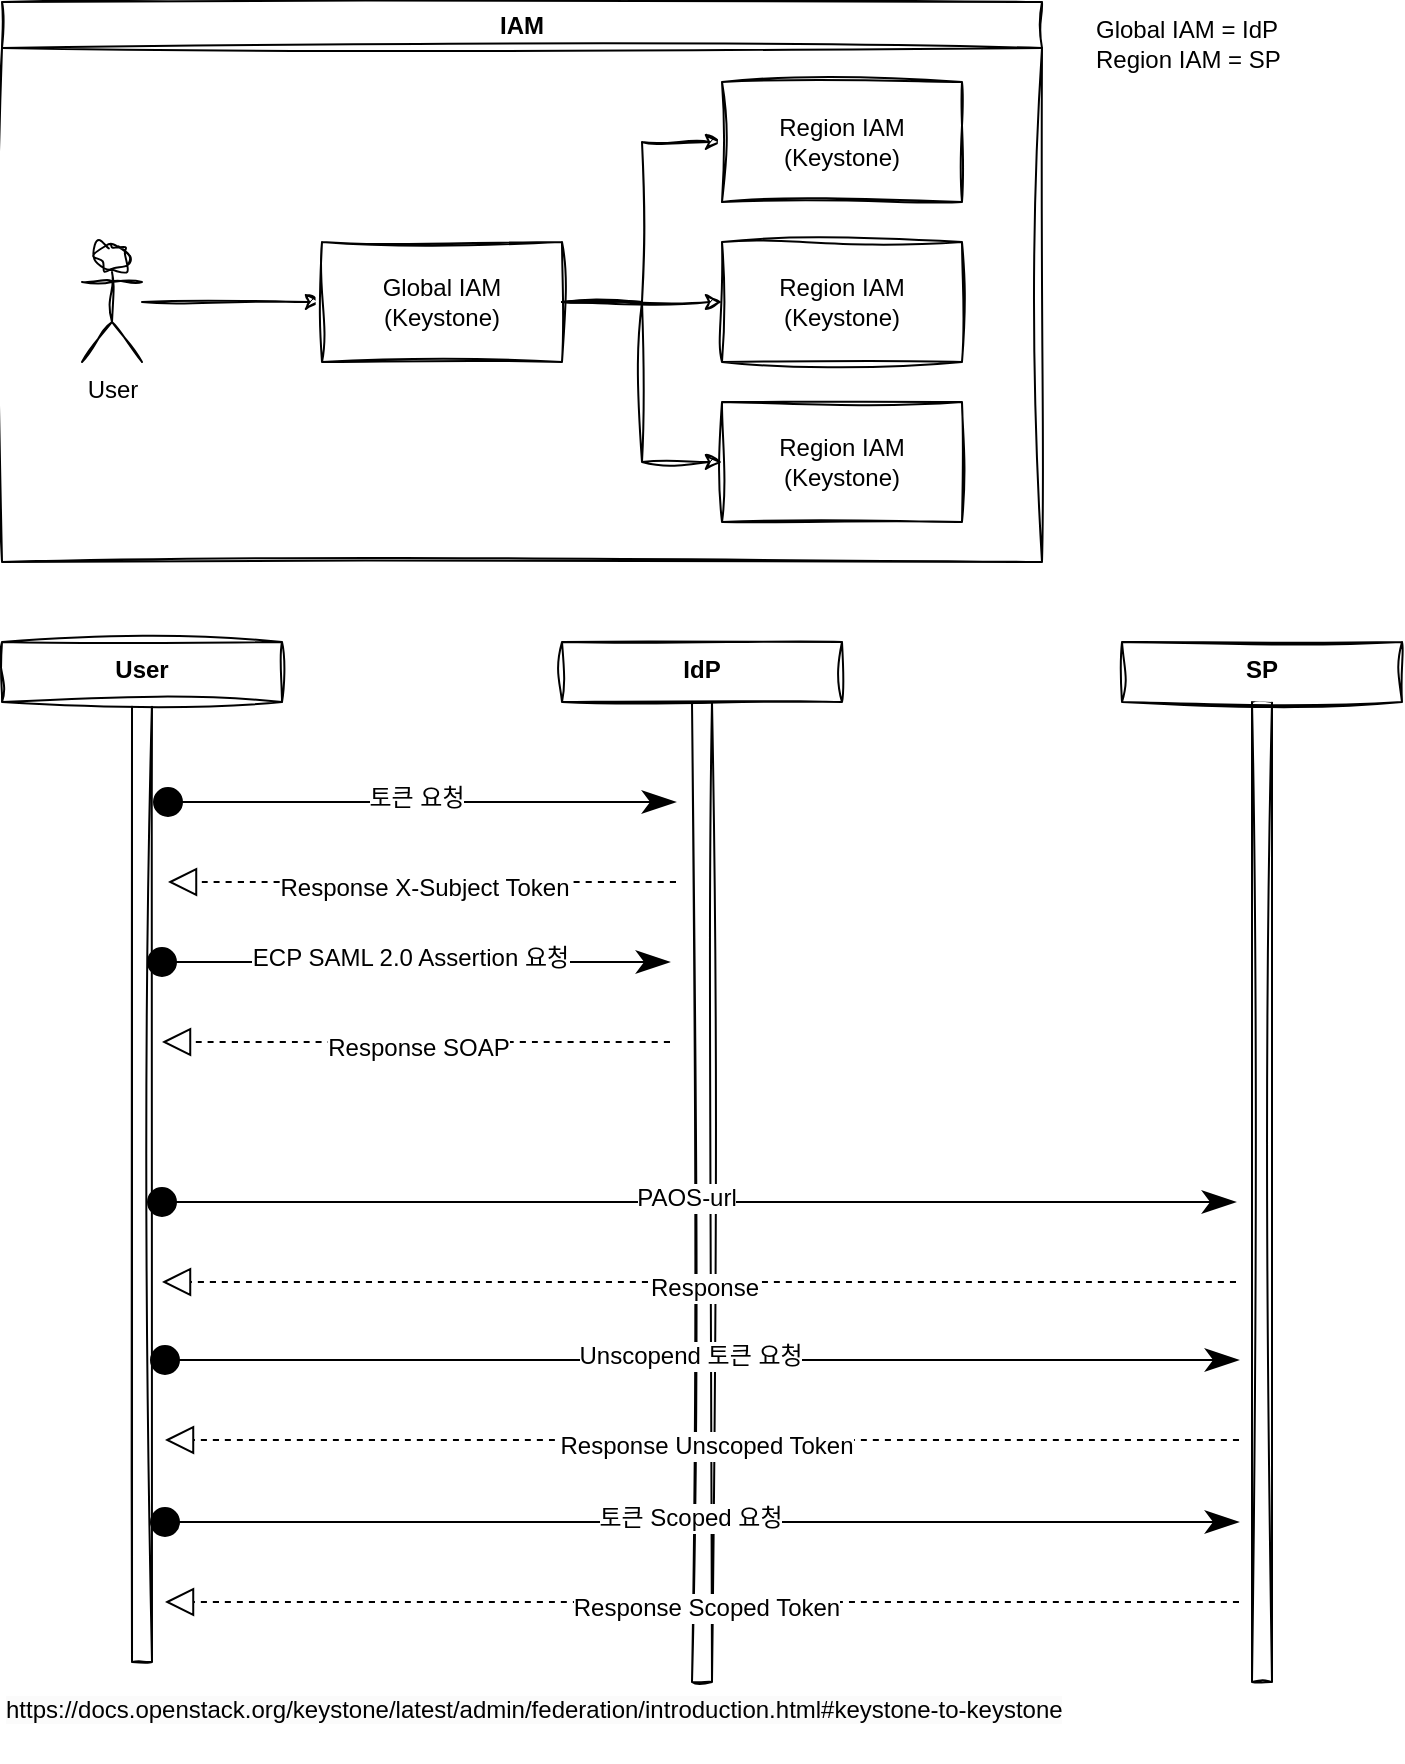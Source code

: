 <mxfile version="24.7.10">
  <diagram name="페이지-1" id="U8h3eJAdfsPCsxLOnBdC">
    <mxGraphModel dx="1886" dy="900" grid="1" gridSize="10" guides="1" tooltips="1" connect="1" arrows="1" fold="1" page="1" pageScale="1" pageWidth="827" pageHeight="1169" math="0" shadow="0">
      <root>
        <mxCell id="0" />
        <mxCell id="1" parent="0" />
        <mxCell id="pfMo5MT4x8HFnHqQk4fO-1" value="IAM" style="swimlane;whiteSpace=wrap;html=1;sketch=1;curveFitting=1;jiggle=2;" parent="1" vertex="1">
          <mxGeometry x="40" y="40" width="520" height="280" as="geometry" />
        </mxCell>
        <mxCell id="9uHBMj7-prGNQZwPd3vU-1" style="edgeStyle=orthogonalEdgeStyle;rounded=0;orthogonalLoop=1;jettySize=auto;html=1;sketch=1;curveFitting=1;jiggle=2;" parent="pfMo5MT4x8HFnHqQk4fO-1" source="ZVZusysqvdcresy3xZjS-1" target="ZVZusysqvdcresy3xZjS-2" edge="1">
          <mxGeometry relative="1" as="geometry" />
        </mxCell>
        <mxCell id="ZVZusysqvdcresy3xZjS-1" value="User" style="shape=umlActor;verticalLabelPosition=bottom;verticalAlign=top;html=1;outlineConnect=0;sketch=1;curveFitting=1;jiggle=2;" parent="pfMo5MT4x8HFnHqQk4fO-1" vertex="1">
          <mxGeometry x="40" y="120" width="30" height="60" as="geometry" />
        </mxCell>
        <mxCell id="9uHBMj7-prGNQZwPd3vU-2" style="edgeStyle=elbowEdgeStyle;rounded=0;orthogonalLoop=1;jettySize=auto;html=1;sketch=1;curveFitting=1;jiggle=2;" parent="pfMo5MT4x8HFnHqQk4fO-1" source="ZVZusysqvdcresy3xZjS-2" target="ZVZusysqvdcresy3xZjS-3" edge="1">
          <mxGeometry relative="1" as="geometry" />
        </mxCell>
        <mxCell id="9uHBMj7-prGNQZwPd3vU-3" style="edgeStyle=orthogonalEdgeStyle;rounded=0;orthogonalLoop=1;jettySize=auto;html=1;sketch=1;curveFitting=1;jiggle=2;" parent="pfMo5MT4x8HFnHqQk4fO-1" source="ZVZusysqvdcresy3xZjS-2" target="ZVZusysqvdcresy3xZjS-4" edge="1">
          <mxGeometry relative="1" as="geometry" />
        </mxCell>
        <mxCell id="9uHBMj7-prGNQZwPd3vU-6" style="edgeStyle=elbowEdgeStyle;rounded=0;orthogonalLoop=1;jettySize=auto;html=1;sketch=1;curveFitting=1;jiggle=2;" parent="pfMo5MT4x8HFnHqQk4fO-1" source="ZVZusysqvdcresy3xZjS-2" target="ZVZusysqvdcresy3xZjS-5" edge="1">
          <mxGeometry relative="1" as="geometry" />
        </mxCell>
        <mxCell id="ZVZusysqvdcresy3xZjS-2" value="Global IAM&lt;div&gt;(Keystone)&lt;/div&gt;" style="rounded=0;whiteSpace=wrap;html=1;sketch=1;curveFitting=1;jiggle=2;" parent="pfMo5MT4x8HFnHqQk4fO-1" vertex="1">
          <mxGeometry x="160" y="120" width="120" height="60" as="geometry" />
        </mxCell>
        <mxCell id="ZVZusysqvdcresy3xZjS-3" value="Region IAM&lt;div&gt;(Keystone)&lt;/div&gt;" style="rounded=0;whiteSpace=wrap;html=1;sketch=1;curveFitting=1;jiggle=2;" parent="pfMo5MT4x8HFnHqQk4fO-1" vertex="1">
          <mxGeometry x="360" y="40" width="120" height="60" as="geometry" />
        </mxCell>
        <mxCell id="ZVZusysqvdcresy3xZjS-4" value="Region IAM&lt;div&gt;(Keystone)&lt;/div&gt;" style="rounded=0;whiteSpace=wrap;html=1;sketch=1;curveFitting=1;jiggle=2;" parent="pfMo5MT4x8HFnHqQk4fO-1" vertex="1">
          <mxGeometry x="360" y="120" width="120" height="60" as="geometry" />
        </mxCell>
        <mxCell id="ZVZusysqvdcresy3xZjS-5" value="Region IAM&lt;div&gt;(Keystone)&lt;/div&gt;" style="rounded=0;whiteSpace=wrap;html=1;sketch=1;curveFitting=1;jiggle=2;" parent="pfMo5MT4x8HFnHqQk4fO-1" vertex="1">
          <mxGeometry x="360" y="200" width="120" height="60" as="geometry" />
        </mxCell>
        <mxCell id="JvDvqzRC865PSnuc8YG9-4" value="" style="shape=table;startSize=0;container=1;collapsible=0;childLayout=tableLayout;fontSize=11;fillColor=none;strokeColor=none;sketch=1;jiggle=2;curveFitting=1;align=center;verticalAlign=top;fontFamily=Helvetica;fontColor=default;" vertex="1" parent="1">
          <mxGeometry x="580" y="40" width="150" height="40" as="geometry" />
        </mxCell>
        <mxCell id="JvDvqzRC865PSnuc8YG9-5" value="" style="shape=tableRow;horizontal=0;startSize=0;swimlaneHead=0;swimlaneBody=0;strokeColor=inherit;top=0;left=0;bottom=0;right=0;collapsible=0;dropTarget=0;fillColor=none;points=[[0,0.5],[1,0.5]];portConstraint=eastwest;fontSize=16;sketch=1;jiggle=2;curveFitting=1;align=center;verticalAlign=top;fontFamily=Helvetica;fontColor=default;" vertex="1" parent="JvDvqzRC865PSnuc8YG9-4">
          <mxGeometry width="150" height="15" as="geometry" />
        </mxCell>
        <mxCell id="JvDvqzRC865PSnuc8YG9-6" value="Global IAM = IdP&lt;div&gt;&lt;br&gt;&lt;/div&gt;" style="shape=partialRectangle;html=1;whiteSpace=wrap;connectable=0;strokeColor=inherit;overflow=hidden;fillColor=none;top=0;left=0;bottom=0;right=0;pointerEvents=1;fontSize=12;align=left;spacingLeft=5;sketch=1;jiggle=2;curveFitting=1;verticalAlign=top;fontFamily=Helvetica;fontColor=default;" vertex="1" parent="JvDvqzRC865PSnuc8YG9-5">
          <mxGeometry width="150" height="15" as="geometry">
            <mxRectangle width="150" height="15" as="alternateBounds" />
          </mxGeometry>
        </mxCell>
        <mxCell id="JvDvqzRC865PSnuc8YG9-7" value="" style="shape=tableRow;horizontal=0;startSize=0;swimlaneHead=0;swimlaneBody=0;strokeColor=inherit;top=0;left=0;bottom=0;right=0;collapsible=0;dropTarget=0;fillColor=none;points=[[0,0.5],[1,0.5]];portConstraint=eastwest;fontSize=16;sketch=1;jiggle=2;curveFitting=1;align=center;verticalAlign=top;fontFamily=Helvetica;fontColor=default;" vertex="1" parent="JvDvqzRC865PSnuc8YG9-4">
          <mxGeometry y="15" width="150" height="25" as="geometry" />
        </mxCell>
        <mxCell id="JvDvqzRC865PSnuc8YG9-8" value="Region IAM = SP" style="shape=partialRectangle;html=1;whiteSpace=wrap;connectable=0;strokeColor=inherit;overflow=hidden;fillColor=none;top=0;left=0;bottom=0;right=0;pointerEvents=1;fontSize=12;align=left;spacingLeft=5;sketch=1;jiggle=2;curveFitting=1;verticalAlign=top;fontFamily=Helvetica;fontColor=default;" vertex="1" parent="JvDvqzRC865PSnuc8YG9-7">
          <mxGeometry width="150" height="25" as="geometry">
            <mxRectangle width="150" height="25" as="alternateBounds" />
          </mxGeometry>
        </mxCell>
        <mxCell id="JvDvqzRC865PSnuc8YG9-45" value="" style="group" vertex="1" connectable="0" parent="1">
          <mxGeometry x="40" y="360" width="700" height="520" as="geometry" />
        </mxCell>
        <mxCell id="JvDvqzRC865PSnuc8YG9-23" style="edgeStyle=none;curved=0;rounded=0;orthogonalLoop=1;jettySize=auto;html=1;fontFamily=Helvetica;fontSource=https%3A%2F%2Ffonts.googleapis.com%2Fcss%3Ffamily%3DArchitects%2BDaughter;fontSize=12;fontColor=default;fontStyle=1;startSize=14;endArrow=classicThin;endSize=14;sourcePerimeterSpacing=8;targetPerimeterSpacing=8;startArrow=oval;startFill=1;endFill=1;" edge="1" parent="JvDvqzRC865PSnuc8YG9-45" target="JvDvqzRC865PSnuc8YG9-17">
          <mxGeometry relative="1" as="geometry">
            <mxPoint x="83" y="80" as="sourcePoint" />
            <mxPoint x="337" y="80" as="targetPoint" />
          </mxGeometry>
        </mxCell>
        <mxCell id="JvDvqzRC865PSnuc8YG9-24" value="토큰 요청" style="edgeLabel;html=1;align=center;verticalAlign=middle;resizable=0;points=[];fontSize=12;sketch=1;jiggle=2;curveFitting=1;strokeColor=default;fontFamily=Helvetica;fontColor=default;fillColor=default;" vertex="1" connectable="0" parent="JvDvqzRC865PSnuc8YG9-23">
          <mxGeometry x="-0.024" y="2" relative="1" as="geometry">
            <mxPoint as="offset" />
          </mxGeometry>
        </mxCell>
        <mxCell id="JvDvqzRC865PSnuc8YG9-13" value="" style="html=1;points=[[0,0,0,0,5],[0,1,0,0,-5],[1,0,0,0,5],[1,1,0,0,-5]];perimeter=orthogonalPerimeter;outlineConnect=0;targetShapes=umlLifeline;portConstraint=eastwest;newEdgeStyle={&quot;curved&quot;:0,&quot;rounded&quot;:0};sketch=1;jiggle=2;curveFitting=1;strokeColor=default;align=center;verticalAlign=top;fontFamily=Helvetica;fontSize=12;fontColor=default;fillColor=default;" vertex="1" parent="JvDvqzRC865PSnuc8YG9-45">
          <mxGeometry x="65" y="30" width="10" height="480" as="geometry" />
        </mxCell>
        <mxCell id="JvDvqzRC865PSnuc8YG9-14" value="User" style="fontStyle=1;whiteSpace=wrap;html=1;sketch=1;jiggle=2;curveFitting=1;strokeColor=default;align=center;verticalAlign=top;fontFamily=Helvetica;fontSize=12;fontColor=default;fillColor=default;" vertex="1" parent="JvDvqzRC865PSnuc8YG9-45">
          <mxGeometry width="140" height="30" as="geometry" />
        </mxCell>
        <mxCell id="JvDvqzRC865PSnuc8YG9-17" value="" style="html=1;points=[[0,0,0,0,5],[0,1,0,0,-5],[1,0,0,0,5],[1,1,0,0,-5]];perimeter=orthogonalPerimeter;outlineConnect=0;targetShapes=umlLifeline;portConstraint=eastwest;newEdgeStyle={&quot;curved&quot;:0,&quot;rounded&quot;:0};sketch=1;jiggle=2;curveFitting=1;strokeColor=default;align=center;verticalAlign=top;fontFamily=Helvetica;fontSize=12;fontColor=default;fillColor=default;" vertex="1" parent="JvDvqzRC865PSnuc8YG9-45">
          <mxGeometry x="345" y="30" width="10" height="490" as="geometry" />
        </mxCell>
        <mxCell id="JvDvqzRC865PSnuc8YG9-18" value="IdP" style="fontStyle=1;whiteSpace=wrap;html=1;sketch=1;jiggle=2;curveFitting=1;strokeColor=default;align=center;verticalAlign=top;fontFamily=Helvetica;fontSize=12;fontColor=default;fillColor=default;" vertex="1" parent="JvDvqzRC865PSnuc8YG9-45">
          <mxGeometry x="280" width="140" height="30" as="geometry" />
        </mxCell>
        <mxCell id="JvDvqzRC865PSnuc8YG9-19" value="" style="html=1;points=[[0,0,0,0,5],[0,1,0,0,-5],[1,0,0,0,5],[1,1,0,0,-5]];perimeter=orthogonalPerimeter;outlineConnect=0;targetShapes=umlLifeline;portConstraint=eastwest;newEdgeStyle={&quot;curved&quot;:0,&quot;rounded&quot;:0};sketch=1;jiggle=2;curveFitting=1;strokeColor=default;align=center;verticalAlign=top;fontFamily=Helvetica;fontSize=12;fontColor=default;fillColor=default;" vertex="1" parent="JvDvqzRC865PSnuc8YG9-45">
          <mxGeometry x="625" y="30" width="10" height="490" as="geometry" />
        </mxCell>
        <mxCell id="JvDvqzRC865PSnuc8YG9-20" value="SP" style="fontStyle=1;whiteSpace=wrap;html=1;sketch=1;jiggle=2;curveFitting=1;strokeColor=default;align=center;verticalAlign=top;fontFamily=Helvetica;fontSize=12;fontColor=default;fillColor=default;" vertex="1" parent="JvDvqzRC865PSnuc8YG9-45">
          <mxGeometry x="560" width="140" height="30" as="geometry" />
        </mxCell>
        <mxCell id="JvDvqzRC865PSnuc8YG9-26" value="" style="endArrow=block;dashed=1;endFill=0;endSize=12;html=1;rounded=0;fontFamily=Helvetica;fontSource=https%3A%2F%2Ffonts.googleapis.com%2Fcss%3Ffamily%3DArchitects%2BDaughter;fontSize=12;fontColor=default;fontStyle=1;sourcePerimeterSpacing=8;targetPerimeterSpacing=8;curved=1;" edge="1" parent="JvDvqzRC865PSnuc8YG9-45" source="JvDvqzRC865PSnuc8YG9-17" target="JvDvqzRC865PSnuc8YG9-13">
          <mxGeometry width="160" relative="1" as="geometry">
            <mxPoint x="290" y="-10" as="sourcePoint" />
            <mxPoint x="450" y="-10" as="targetPoint" />
            <Array as="points">
              <mxPoint x="190" y="120" />
            </Array>
          </mxGeometry>
        </mxCell>
        <mxCell id="JvDvqzRC865PSnuc8YG9-27" value="Response X-Subject Token" style="edgeLabel;html=1;align=center;verticalAlign=middle;resizable=0;points=[];fontSize=12;sketch=1;jiggle=2;curveFitting=1;strokeColor=default;fontFamily=Helvetica;fontColor=default;fillColor=default;" vertex="1" connectable="0" parent="JvDvqzRC865PSnuc8YG9-26">
          <mxGeometry x="-0.008" y="3" relative="1" as="geometry">
            <mxPoint as="offset" />
          </mxGeometry>
        </mxCell>
        <mxCell id="JvDvqzRC865PSnuc8YG9-28" style="edgeStyle=none;curved=0;rounded=0;orthogonalLoop=1;jettySize=auto;html=1;fontFamily=Helvetica;fontSource=https%3A%2F%2Ffonts.googleapis.com%2Fcss%3Ffamily%3DArchitects%2BDaughter;fontSize=12;fontColor=default;fontStyle=1;startSize=14;endArrow=classicThin;endSize=14;sourcePerimeterSpacing=8;targetPerimeterSpacing=8;startArrow=oval;startFill=1;endFill=1;" edge="1" parent="JvDvqzRC865PSnuc8YG9-45">
          <mxGeometry relative="1" as="geometry">
            <mxPoint x="80" y="160" as="sourcePoint" />
            <mxPoint x="334" y="160" as="targetPoint" />
          </mxGeometry>
        </mxCell>
        <mxCell id="JvDvqzRC865PSnuc8YG9-29" value="ECP SAML 2.0 Assertion 요청" style="edgeLabel;html=1;align=center;verticalAlign=middle;resizable=0;points=[];fontSize=12;sketch=1;jiggle=2;curveFitting=1;strokeColor=default;fontFamily=Helvetica;fontColor=default;fillColor=default;" vertex="1" connectable="0" parent="JvDvqzRC865PSnuc8YG9-28">
          <mxGeometry x="-0.024" y="2" relative="1" as="geometry">
            <mxPoint as="offset" />
          </mxGeometry>
        </mxCell>
        <mxCell id="JvDvqzRC865PSnuc8YG9-30" value="" style="endArrow=block;dashed=1;endFill=0;endSize=12;html=1;rounded=0;fontFamily=Helvetica;fontSource=https%3A%2F%2Ffonts.googleapis.com%2Fcss%3Ffamily%3DArchitects%2BDaughter;fontSize=12;fontColor=default;fontStyle=1;sourcePerimeterSpacing=8;targetPerimeterSpacing=8;curved=1;" edge="1" parent="JvDvqzRC865PSnuc8YG9-45">
          <mxGeometry width="160" relative="1" as="geometry">
            <mxPoint x="334" y="200" as="sourcePoint" />
            <mxPoint x="80" y="200" as="targetPoint" />
            <Array as="points">
              <mxPoint x="187" y="200" />
            </Array>
          </mxGeometry>
        </mxCell>
        <mxCell id="JvDvqzRC865PSnuc8YG9-31" value="Response SOAP" style="edgeLabel;html=1;align=center;verticalAlign=middle;resizable=0;points=[];fontSize=12;sketch=1;jiggle=2;curveFitting=1;strokeColor=default;fontFamily=Helvetica;fontColor=default;fillColor=default;" vertex="1" connectable="0" parent="JvDvqzRC865PSnuc8YG9-30">
          <mxGeometry x="-0.008" y="3" relative="1" as="geometry">
            <mxPoint as="offset" />
          </mxGeometry>
        </mxCell>
        <mxCell id="JvDvqzRC865PSnuc8YG9-32" style="edgeStyle=none;curved=0;rounded=0;orthogonalLoop=1;jettySize=auto;html=1;fontFamily=Helvetica;fontSource=https%3A%2F%2Ffonts.googleapis.com%2Fcss%3Ffamily%3DArchitects%2BDaughter;fontSize=12;fontColor=default;fontStyle=1;startSize=14;endArrow=classicThin;endSize=14;sourcePerimeterSpacing=8;targetPerimeterSpacing=8;startArrow=oval;startFill=1;endFill=1;" edge="1" parent="JvDvqzRC865PSnuc8YG9-45" target="JvDvqzRC865PSnuc8YG9-19">
          <mxGeometry relative="1" as="geometry">
            <mxPoint x="80" y="280" as="sourcePoint" />
            <mxPoint x="334" y="280" as="targetPoint" />
          </mxGeometry>
        </mxCell>
        <mxCell id="JvDvqzRC865PSnuc8YG9-33" value="PAOS-url" style="edgeLabel;html=1;align=center;verticalAlign=middle;resizable=0;points=[];fontSize=12;sketch=1;jiggle=2;curveFitting=1;strokeColor=default;fontFamily=Helvetica;fontColor=default;fillColor=default;" vertex="1" connectable="0" parent="JvDvqzRC865PSnuc8YG9-32">
          <mxGeometry x="-0.024" y="2" relative="1" as="geometry">
            <mxPoint as="offset" />
          </mxGeometry>
        </mxCell>
        <mxCell id="JvDvqzRC865PSnuc8YG9-34" value="" style="endArrow=block;dashed=1;endFill=0;endSize=12;html=1;rounded=0;fontFamily=Helvetica;fontSource=https%3A%2F%2Ffonts.googleapis.com%2Fcss%3Ffamily%3DArchitects%2BDaughter;fontSize=12;fontColor=default;fontStyle=1;sourcePerimeterSpacing=8;targetPerimeterSpacing=8;curved=1;" edge="1" parent="JvDvqzRC865PSnuc8YG9-45" source="JvDvqzRC865PSnuc8YG9-19">
          <mxGeometry width="160" relative="1" as="geometry">
            <mxPoint x="334" y="320" as="sourcePoint" />
            <mxPoint x="80" y="320" as="targetPoint" />
            <Array as="points">
              <mxPoint x="187" y="320" />
            </Array>
          </mxGeometry>
        </mxCell>
        <mxCell id="JvDvqzRC865PSnuc8YG9-35" value="Response" style="edgeLabel;html=1;align=center;verticalAlign=middle;resizable=0;points=[];fontSize=12;sketch=1;jiggle=2;curveFitting=1;strokeColor=default;fontFamily=Helvetica;fontColor=default;fillColor=default;" vertex="1" connectable="0" parent="JvDvqzRC865PSnuc8YG9-34">
          <mxGeometry x="-0.008" y="3" relative="1" as="geometry">
            <mxPoint as="offset" />
          </mxGeometry>
        </mxCell>
        <mxCell id="JvDvqzRC865PSnuc8YG9-36" style="edgeStyle=none;curved=0;rounded=0;orthogonalLoop=1;jettySize=auto;html=1;fontFamily=Helvetica;fontSource=https%3A%2F%2Ffonts.googleapis.com%2Fcss%3Ffamily%3DArchitects%2BDaughter;fontSize=12;fontColor=default;fontStyle=1;startSize=14;endArrow=classicThin;endSize=14;sourcePerimeterSpacing=8;targetPerimeterSpacing=8;startArrow=oval;startFill=1;endFill=1;" edge="1" parent="JvDvqzRC865PSnuc8YG9-45">
          <mxGeometry relative="1" as="geometry">
            <mxPoint x="81.5" y="359" as="sourcePoint" />
            <mxPoint x="618.5" y="359" as="targetPoint" />
          </mxGeometry>
        </mxCell>
        <mxCell id="JvDvqzRC865PSnuc8YG9-37" value="Unscopend 토큰 요청" style="edgeLabel;html=1;align=center;verticalAlign=middle;resizable=0;points=[];fontSize=12;sketch=1;jiggle=2;curveFitting=1;strokeColor=default;fontFamily=Helvetica;fontColor=default;fillColor=default;" vertex="1" connectable="0" parent="JvDvqzRC865PSnuc8YG9-36">
          <mxGeometry x="-0.024" y="2" relative="1" as="geometry">
            <mxPoint as="offset" />
          </mxGeometry>
        </mxCell>
        <mxCell id="JvDvqzRC865PSnuc8YG9-38" value="" style="endArrow=block;dashed=1;endFill=0;endSize=12;html=1;rounded=0;fontFamily=Helvetica;fontSource=https%3A%2F%2Ffonts.googleapis.com%2Fcss%3Ffamily%3DArchitects%2BDaughter;fontSize=12;fontColor=default;fontStyle=1;sourcePerimeterSpacing=8;targetPerimeterSpacing=8;curved=1;" edge="1" parent="JvDvqzRC865PSnuc8YG9-45">
          <mxGeometry width="160" relative="1" as="geometry">
            <mxPoint x="618.5" y="399" as="sourcePoint" />
            <mxPoint x="81.5" y="399" as="targetPoint" />
            <Array as="points">
              <mxPoint x="188.5" y="399" />
            </Array>
          </mxGeometry>
        </mxCell>
        <mxCell id="JvDvqzRC865PSnuc8YG9-39" value="Response Unscoped Token" style="edgeLabel;html=1;align=center;verticalAlign=middle;resizable=0;points=[];fontSize=12;sketch=1;jiggle=2;curveFitting=1;strokeColor=default;fontFamily=Helvetica;fontColor=default;fillColor=default;" vertex="1" connectable="0" parent="JvDvqzRC865PSnuc8YG9-38">
          <mxGeometry x="-0.008" y="3" relative="1" as="geometry">
            <mxPoint as="offset" />
          </mxGeometry>
        </mxCell>
        <mxCell id="JvDvqzRC865PSnuc8YG9-40" style="edgeStyle=none;curved=0;rounded=0;orthogonalLoop=1;jettySize=auto;html=1;fontFamily=Helvetica;fontSource=https%3A%2F%2Ffonts.googleapis.com%2Fcss%3Ffamily%3DArchitects%2BDaughter;fontSize=12;fontColor=default;fontStyle=1;startSize=14;endArrow=classicThin;endSize=14;sourcePerimeterSpacing=8;targetPerimeterSpacing=8;startArrow=oval;startFill=1;endFill=1;" edge="1" parent="JvDvqzRC865PSnuc8YG9-45">
          <mxGeometry relative="1" as="geometry">
            <mxPoint x="81.5" y="440" as="sourcePoint" />
            <mxPoint x="618.5" y="440" as="targetPoint" />
          </mxGeometry>
        </mxCell>
        <mxCell id="JvDvqzRC865PSnuc8YG9-41" value="토큰 Scoped 요청" style="edgeLabel;html=1;align=center;verticalAlign=middle;resizable=0;points=[];fontSize=12;sketch=1;jiggle=2;curveFitting=1;strokeColor=default;fontFamily=Helvetica;fontColor=default;fillColor=default;" vertex="1" connectable="0" parent="JvDvqzRC865PSnuc8YG9-40">
          <mxGeometry x="-0.024" y="2" relative="1" as="geometry">
            <mxPoint as="offset" />
          </mxGeometry>
        </mxCell>
        <mxCell id="JvDvqzRC865PSnuc8YG9-42" value="" style="endArrow=block;dashed=1;endFill=0;endSize=12;html=1;rounded=0;fontFamily=Helvetica;fontSource=https%3A%2F%2Ffonts.googleapis.com%2Fcss%3Ffamily%3DArchitects%2BDaughter;fontSize=12;fontColor=default;fontStyle=1;sourcePerimeterSpacing=8;targetPerimeterSpacing=8;curved=1;" edge="1" parent="JvDvqzRC865PSnuc8YG9-45">
          <mxGeometry width="160" relative="1" as="geometry">
            <mxPoint x="618.5" y="480" as="sourcePoint" />
            <mxPoint x="81.5" y="480" as="targetPoint" />
            <Array as="points">
              <mxPoint x="188.5" y="480" />
            </Array>
          </mxGeometry>
        </mxCell>
        <mxCell id="JvDvqzRC865PSnuc8YG9-43" value="Response Scoped Token" style="edgeLabel;html=1;align=center;verticalAlign=middle;resizable=0;points=[];fontSize=12;sketch=1;jiggle=2;curveFitting=1;strokeColor=default;fontFamily=Helvetica;fontColor=default;fillColor=default;" vertex="1" connectable="0" parent="JvDvqzRC865PSnuc8YG9-42">
          <mxGeometry x="-0.008" y="3" relative="1" as="geometry">
            <mxPoint as="offset" />
          </mxGeometry>
        </mxCell>
        <UserObject label="&lt;span style=&quot;color: rgb(0, 0, 0); font-family: Helvetica; font-size: 12px; font-style: normal; font-variant-ligatures: normal; font-variant-caps: normal; font-weight: 400; letter-spacing: normal; orphans: 2; text-align: center; text-indent: 0px; text-transform: none; widows: 2; word-spacing: 0px; -webkit-text-stroke-width: 0px; white-space: nowrap; background-color: rgb(251, 251, 251); text-decoration-thickness: initial; text-decoration-style: initial; text-decoration-color: initial; display: inline !important; float: none;&quot;&gt;https://docs.openstack.org/keystone/latest/admin/federation/introduction.html#keystone-to-keystone&lt;/span&gt;" link="&lt;span style=&quot;color: rgb(0, 0, 0); font-family: Helvetica; font-size: 12px; font-style: normal; font-variant-ligatures: normal; font-variant-caps: normal; font-weight: 400; letter-spacing: normal; orphans: 2; text-align: center; text-indent: 0px; text-transform: none; widows: 2; word-spacing: 0px; -webkit-text-stroke-width: 0px; white-space: nowrap; background-color: rgb(251, 251, 251); text-decoration-thickness: initial; text-decoration-style: initial; text-decoration-color: initial; display: inline !important; float: none;&quot;&gt;https://docs.openstack.org/keystone/latest/admin/federation/introduction.html#keystone-to-keystone&lt;/span&gt;" id="JvDvqzRC865PSnuc8YG9-46">
          <mxCell style="text;whiteSpace=wrap;html=1;fontFamily=Helvetica;fontSize=12;fontColor=default;" vertex="1" parent="1">
            <mxGeometry x="40" y="880" width="560" height="40" as="geometry" />
          </mxCell>
        </UserObject>
      </root>
    </mxGraphModel>
  </diagram>
</mxfile>
